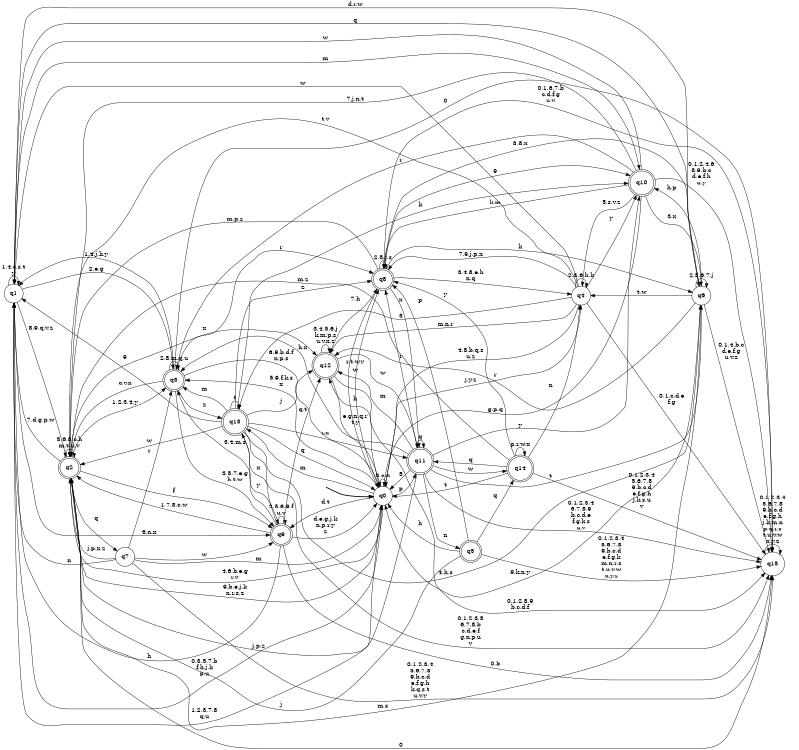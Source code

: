 digraph BlueStar {
__start0 [style = invis, shape = none, label = "", width = 0, height = 0];

rankdir=LR;
size="8,5";

s0 [style="filled", color="black", fillcolor="white" shape="circle", label="q0"];
s1 [style="filled", color="black", fillcolor="white" shape="circle", label="q1"];
s2 [style="rounded,filled", color="black", fillcolor="white" shape="doublecircle", label="q2"];
s3 [style="rounded,filled", color="black", fillcolor="white" shape="doublecircle", label="q3"];
s4 [style="filled", color="black", fillcolor="white" shape="circle", label="q4"];
s5 [style="rounded,filled", color="black", fillcolor="white" shape="doublecircle", label="q5"];
s6 [style="filled", color="black", fillcolor="white" shape="circle", label="q6"];
s7 [style="filled", color="black", fillcolor="white" shape="circle", label="q7"];
s8 [style="rounded,filled", color="black", fillcolor="white" shape="doublecircle", label="q8"];
s9 [style="rounded,filled", color="black", fillcolor="white" shape="doublecircle", label="q9"];
s10 [style="rounded,filled", color="black", fillcolor="white" shape="doublecircle", label="q10"];
s11 [style="rounded,filled", color="black", fillcolor="white" shape="doublecircle", label="q11"];
s12 [style="rounded,filled", color="black", fillcolor="white" shape="doublecircle", label="q12"];
s13 [style="rounded,filled", color="black", fillcolor="white" shape="doublecircle", label="q13"];
s14 [style="rounded,filled", color="black", fillcolor="white" shape="doublecircle", label="q14"];
s15 [style="filled", color="black", fillcolor="white" shape="circle", label="q15"];
subgraph cluster_main { 
	graph [pad=".75", ranksep="0.15", nodesep="0.15"];
	 style=invis; 
	__start0 -> s0 [penwidth=2];
}
s0 -> s0 [label="0,c,n"];
s0 -> s1 [label="1,2,3,7,8\nq,u"];
s0 -> s2 [label="4,6,b,e,g\nr,v"];
s0 -> s3 [label="5,9,f,k,s\nx"];
s0 -> s4 [label="j,y,z"];
s0 -> s8 [label="w"];
s0 -> s9 [label="d,t"];
s0 -> s11 [label="p"];
s0 -> s12 [label="h"];
s0 -> s13 [label="m"];
s1 -> s0 [label="0,3,5,7,b\nf,h,j,k\np,u"];
s1 -> s1 [label="1,4,c,s,t\ny"];
s1 -> s2 [label="8,9,q,v,z"];
s1 -> s3 [label="2,e,g"];
s1 -> s6 [label="d,r,w"];
s1 -> s9 [label="6,n,x"];
s1 -> s10 [label="m"];
s2 -> s0 [label="9,b,e,j,k\nn,r,s,z"];
s2 -> s1 [label="7,d,g,p,w"];
s2 -> s2 [label="5,6,8,c,h\nm,t,u,v"];
s2 -> s3 [label="1,2,3,4,y"];
s2 -> s7 [label="q"];
s2 -> s9 [label="f"];
s2 -> s12 [label="x"];
s2 -> s15 [label="0"];
s3 -> s0 [label="6,9,b,d,f\nn,p,s"];
s3 -> s1 [label="1,4,j,k,y"];
s3 -> s2 [label="c,v,x"];
s3 -> s3 [label="2,8,m,q,u"];
s3 -> s8 [label="r"];
s3 -> s9 [label="3,5,7,e,g\nh,t,w"];
s3 -> s13 [label="z"];
s3 -> s15 [label="0"];
s4 -> s0 [label="4,8,b,q,s\nu,z"];
s4 -> s1 [label="w"];
s4 -> s2 [label="t,v"];
s4 -> s4 [label="2,3,6,h,k"];
s4 -> s8 [label="7,9,j,p,x"];
s4 -> s10 [label="y"];
s4 -> s12 [label="m,n,r"];
s4 -> s13 [label="5"];
s4 -> s15 [label="0,1,c,d,e\nf,g"];
s5 -> s0 [label="h"];
s5 -> s2 [label="j"];
s5 -> s8 [label="p"];
s5 -> s14 [label="q"];
s5 -> s15 [label="0,1,2,3,4\n5,6,7,8\n9,b,c,d\ne,f,g,k\nm,n,r,s\nt,u,v,w\nx,y,z"];
s6 -> s0 [label="9,k,n,y"];
s6 -> s1 [label="q"];
s6 -> s2 [label="m,s"];
s6 -> s4 [label="t,w"];
s6 -> s6 [label="2,5,6,7,j"];
s6 -> s8 [label="3,8,x"];
s6 -> s10 [label="h,p"];
s6 -> s12 [label="r"];
s6 -> s15 [label="0,1,4,b,c\nd,e,f,g\nu,v,z"];
s7 -> s0 [label="m"];
s7 -> s1 [label="n"];
s7 -> s2 [label="j,p,x,z"];
s7 -> s3 [label="r"];
s7 -> s9 [label="w"];
s7 -> s15 [label="0,1,2,3,4\n5,6,7,8\n9,b,c,d\ne,f,g,h\nk,q,s,t\nu,v,y"];
s8 -> s0 [label="r,t,w,y"];
s8 -> s2 [label="m,p,z"];
s8 -> s4 [label="3,4,8,e,h\nn,q"];
s8 -> s6 [label="k"];
s8 -> s8 [label="2,5,j,s"];
s8 -> s10 [label="9"];
s8 -> s11 [label="x"];
s8 -> s15 [label="0,1,6,7,b\nc,d,f,g\nu,v"];
s9 -> s0 [label="d,e,g,j,k\nn,p,r,y\nz"];
s9 -> s1 [label="h"];
s9 -> s2 [label="1,7,8,c,w"];
s9 -> s3 [label="3,4,m,s"];
s9 -> s9 [label="2,5,6,9,f\nu,v"];
s9 -> s12 [label="q,t"];
s9 -> s13 [label="x"];
s9 -> s15 [label="0,b"];
s10 -> s0 [label="g,p,q"];
s10 -> s1 [label="w"];
s10 -> s2 [label="7,j,n,t"];
s10 -> s3 [label="r"];
s10 -> s4 [label="5,s,v,z"];
s10 -> s6 [label="3,x"];
s10 -> s8 [label="k,m"];
s10 -> s15 [label="0,1,2,4,6\n8,9,b,c\nd,e,f,h\nu,y"];
s11 -> s0 [label="5"];
s11 -> s2 [label="j,p,z"];
s11 -> s3 [label="h,x"];
s11 -> s5 [label="n"];
s11 -> s6 [label="t"];
s11 -> s8 [label="r"];
s11 -> s10 [label="y"];
s11 -> s11 [label="q"];
s11 -> s12 [label="m"];
s11 -> s14 [label="w"];
s11 -> s15 [label="0,1,2,3,4\n6,7,8,9\nb,c,d,e\nf,g,k,s\nu,v"];
s12 -> s0 [label="e,g,n,q,r\nt,y"];
s12 -> s8 [label="7,h"];
s12 -> s11 [label="w"];
s12 -> s12 [label="3,4,5,6,j\nk,m,p,s\nu,v,x,z"];
s12 -> s15 [label="0,1,2,8,9\nb,c,d,f"];
s13 -> s0 [label="q"];
s13 -> s1 [label="9"];
s13 -> s2 [label="w"];
s13 -> s3 [label="m"];
s13 -> s6 [label="4,h,s"];
s13 -> s8 [label="z"];
s13 -> s9 [label="y"];
s13 -> s10 [label="k"];
s13 -> s11 [label="r,x"];
s13 -> s12 [label="j"];
s13 -> s13 [label="t"];
s13 -> s15 [label="0,1,2,3,5\n6,7,8,b\nc,d,e,f\ng,n,p,u\nv"];
s14 -> s0 [label="t"];
s14 -> s2 [label="m,z"];
s14 -> s4 [label="n"];
s14 -> s8 [label="y"];
s14 -> s11 [label="q"];
s14 -> s14 [label="p,r,w,x"];
s14 -> s15 [label="0,1,2,3,4\n5,6,7,8\n9,b,c,d\ne,f,g,h\nj,k,s,u\nv"];
s15 -> s15 [label="0,1,2,3,4\n5,6,7,8\n9,b,c,d\ne,f,g,h\nj,k,m,n\np,q,r,s\nt,u,v,w\nx,y,z"];

}